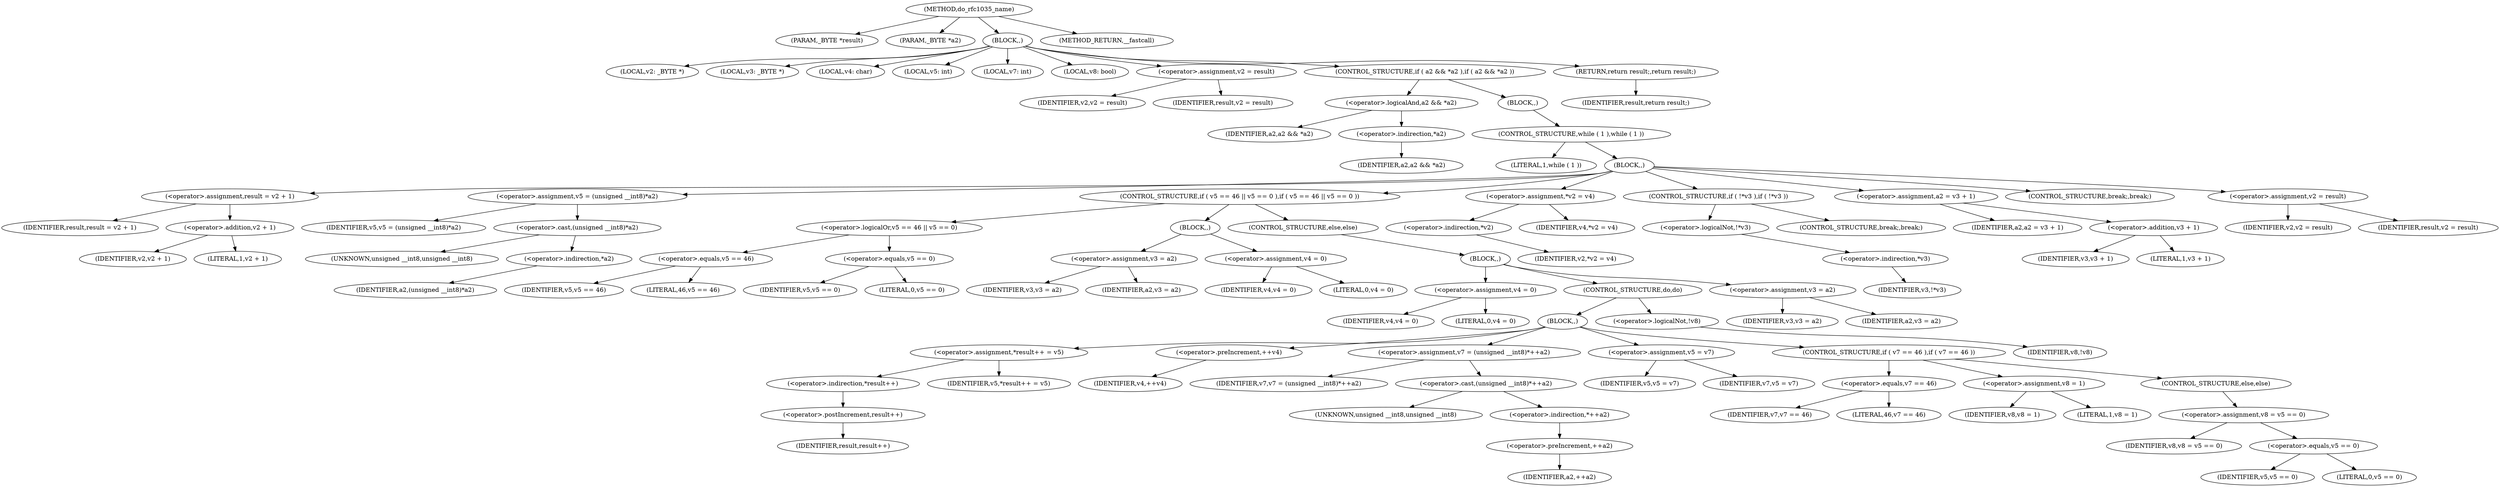 digraph do_rfc1035_name {  
"1000107" [label = "(METHOD,do_rfc1035_name)" ]
"1000108" [label = "(PARAM,_BYTE *result)" ]
"1000109" [label = "(PARAM,_BYTE *a2)" ]
"1000110" [label = "(BLOCK,,)" ]
"1000111" [label = "(LOCAL,v2: _BYTE *)" ]
"1000112" [label = "(LOCAL,v3: _BYTE *)" ]
"1000113" [label = "(LOCAL,v4: char)" ]
"1000114" [label = "(LOCAL,v5: int)" ]
"1000115" [label = "(LOCAL,v7: int)" ]
"1000116" [label = "(LOCAL,v8: bool)" ]
"1000117" [label = "(<operator>.assignment,v2 = result)" ]
"1000118" [label = "(IDENTIFIER,v2,v2 = result)" ]
"1000119" [label = "(IDENTIFIER,result,v2 = result)" ]
"1000120" [label = "(CONTROL_STRUCTURE,if ( a2 && *a2 ),if ( a2 && *a2 ))" ]
"1000121" [label = "(<operator>.logicalAnd,a2 && *a2)" ]
"1000122" [label = "(IDENTIFIER,a2,a2 && *a2)" ]
"1000123" [label = "(<operator>.indirection,*a2)" ]
"1000124" [label = "(IDENTIFIER,a2,a2 && *a2)" ]
"1000125" [label = "(BLOCK,,)" ]
"1000126" [label = "(CONTROL_STRUCTURE,while ( 1 ),while ( 1 ))" ]
"1000127" [label = "(LITERAL,1,while ( 1 ))" ]
"1000128" [label = "(BLOCK,,)" ]
"1000129" [label = "(<operator>.assignment,result = v2 + 1)" ]
"1000130" [label = "(IDENTIFIER,result,result = v2 + 1)" ]
"1000131" [label = "(<operator>.addition,v2 + 1)" ]
"1000132" [label = "(IDENTIFIER,v2,v2 + 1)" ]
"1000133" [label = "(LITERAL,1,v2 + 1)" ]
"1000134" [label = "(<operator>.assignment,v5 = (unsigned __int8)*a2)" ]
"1000135" [label = "(IDENTIFIER,v5,v5 = (unsigned __int8)*a2)" ]
"1000136" [label = "(<operator>.cast,(unsigned __int8)*a2)" ]
"1000137" [label = "(UNKNOWN,unsigned __int8,unsigned __int8)" ]
"1000138" [label = "(<operator>.indirection,*a2)" ]
"1000139" [label = "(IDENTIFIER,a2,(unsigned __int8)*a2)" ]
"1000140" [label = "(CONTROL_STRUCTURE,if ( v5 == 46 || v5 == 0 ),if ( v5 == 46 || v5 == 0 ))" ]
"1000141" [label = "(<operator>.logicalOr,v5 == 46 || v5 == 0)" ]
"1000142" [label = "(<operator>.equals,v5 == 46)" ]
"1000143" [label = "(IDENTIFIER,v5,v5 == 46)" ]
"1000144" [label = "(LITERAL,46,v5 == 46)" ]
"1000145" [label = "(<operator>.equals,v5 == 0)" ]
"1000146" [label = "(IDENTIFIER,v5,v5 == 0)" ]
"1000147" [label = "(LITERAL,0,v5 == 0)" ]
"1000148" [label = "(BLOCK,,)" ]
"1000149" [label = "(<operator>.assignment,v3 = a2)" ]
"1000150" [label = "(IDENTIFIER,v3,v3 = a2)" ]
"1000151" [label = "(IDENTIFIER,a2,v3 = a2)" ]
"1000152" [label = "(<operator>.assignment,v4 = 0)" ]
"1000153" [label = "(IDENTIFIER,v4,v4 = 0)" ]
"1000154" [label = "(LITERAL,0,v4 = 0)" ]
"1000155" [label = "(CONTROL_STRUCTURE,else,else)" ]
"1000156" [label = "(BLOCK,,)" ]
"1000157" [label = "(<operator>.assignment,v4 = 0)" ]
"1000158" [label = "(IDENTIFIER,v4,v4 = 0)" ]
"1000159" [label = "(LITERAL,0,v4 = 0)" ]
"1000160" [label = "(CONTROL_STRUCTURE,do,do)" ]
"1000161" [label = "(BLOCK,,)" ]
"1000162" [label = "(<operator>.assignment,*result++ = v5)" ]
"1000163" [label = "(<operator>.indirection,*result++)" ]
"1000164" [label = "(<operator>.postIncrement,result++)" ]
"1000165" [label = "(IDENTIFIER,result,result++)" ]
"1000166" [label = "(IDENTIFIER,v5,*result++ = v5)" ]
"1000167" [label = "(<operator>.preIncrement,++v4)" ]
"1000168" [label = "(IDENTIFIER,v4,++v4)" ]
"1000169" [label = "(<operator>.assignment,v7 = (unsigned __int8)*++a2)" ]
"1000170" [label = "(IDENTIFIER,v7,v7 = (unsigned __int8)*++a2)" ]
"1000171" [label = "(<operator>.cast,(unsigned __int8)*++a2)" ]
"1000172" [label = "(UNKNOWN,unsigned __int8,unsigned __int8)" ]
"1000173" [label = "(<operator>.indirection,*++a2)" ]
"1000174" [label = "(<operator>.preIncrement,++a2)" ]
"1000175" [label = "(IDENTIFIER,a2,++a2)" ]
"1000176" [label = "(<operator>.assignment,v5 = v7)" ]
"1000177" [label = "(IDENTIFIER,v5,v5 = v7)" ]
"1000178" [label = "(IDENTIFIER,v7,v5 = v7)" ]
"1000179" [label = "(CONTROL_STRUCTURE,if ( v7 == 46 ),if ( v7 == 46 ))" ]
"1000180" [label = "(<operator>.equals,v7 == 46)" ]
"1000181" [label = "(IDENTIFIER,v7,v7 == 46)" ]
"1000182" [label = "(LITERAL,46,v7 == 46)" ]
"1000183" [label = "(<operator>.assignment,v8 = 1)" ]
"1000184" [label = "(IDENTIFIER,v8,v8 = 1)" ]
"1000185" [label = "(LITERAL,1,v8 = 1)" ]
"1000186" [label = "(CONTROL_STRUCTURE,else,else)" ]
"1000187" [label = "(<operator>.assignment,v8 = v5 == 0)" ]
"1000188" [label = "(IDENTIFIER,v8,v8 = v5 == 0)" ]
"1000189" [label = "(<operator>.equals,v5 == 0)" ]
"1000190" [label = "(IDENTIFIER,v5,v5 == 0)" ]
"1000191" [label = "(LITERAL,0,v5 == 0)" ]
"1000192" [label = "(<operator>.logicalNot,!v8)" ]
"1000193" [label = "(IDENTIFIER,v8,!v8)" ]
"1000194" [label = "(<operator>.assignment,v3 = a2)" ]
"1000195" [label = "(IDENTIFIER,v3,v3 = a2)" ]
"1000196" [label = "(IDENTIFIER,a2,v3 = a2)" ]
"1000197" [label = "(<operator>.assignment,*v2 = v4)" ]
"1000198" [label = "(<operator>.indirection,*v2)" ]
"1000199" [label = "(IDENTIFIER,v2,*v2 = v4)" ]
"1000200" [label = "(IDENTIFIER,v4,*v2 = v4)" ]
"1000201" [label = "(CONTROL_STRUCTURE,if ( !*v3 ),if ( !*v3 ))" ]
"1000202" [label = "(<operator>.logicalNot,!*v3)" ]
"1000203" [label = "(<operator>.indirection,*v3)" ]
"1000204" [label = "(IDENTIFIER,v3,!*v3)" ]
"1000205" [label = "(CONTROL_STRUCTURE,break;,break;)" ]
"1000206" [label = "(<operator>.assignment,a2 = v3 + 1)" ]
"1000207" [label = "(IDENTIFIER,a2,a2 = v3 + 1)" ]
"1000208" [label = "(<operator>.addition,v3 + 1)" ]
"1000209" [label = "(IDENTIFIER,v3,v3 + 1)" ]
"1000210" [label = "(LITERAL,1,v3 + 1)" ]
"1000211" [label = "(CONTROL_STRUCTURE,break;,break;)" ]
"1000212" [label = "(<operator>.assignment,v2 = result)" ]
"1000213" [label = "(IDENTIFIER,v2,v2 = result)" ]
"1000214" [label = "(IDENTIFIER,result,v2 = result)" ]
"1000215" [label = "(RETURN,return result;,return result;)" ]
"1000216" [label = "(IDENTIFIER,result,return result;)" ]
"1000217" [label = "(METHOD_RETURN,__fastcall)" ]
  "1000107" -> "1000108" 
  "1000107" -> "1000109" 
  "1000107" -> "1000110" 
  "1000107" -> "1000217" 
  "1000110" -> "1000111" 
  "1000110" -> "1000112" 
  "1000110" -> "1000113" 
  "1000110" -> "1000114" 
  "1000110" -> "1000115" 
  "1000110" -> "1000116" 
  "1000110" -> "1000117" 
  "1000110" -> "1000120" 
  "1000110" -> "1000215" 
  "1000117" -> "1000118" 
  "1000117" -> "1000119" 
  "1000120" -> "1000121" 
  "1000120" -> "1000125" 
  "1000121" -> "1000122" 
  "1000121" -> "1000123" 
  "1000123" -> "1000124" 
  "1000125" -> "1000126" 
  "1000126" -> "1000127" 
  "1000126" -> "1000128" 
  "1000128" -> "1000129" 
  "1000128" -> "1000134" 
  "1000128" -> "1000140" 
  "1000128" -> "1000197" 
  "1000128" -> "1000201" 
  "1000128" -> "1000206" 
  "1000128" -> "1000211" 
  "1000128" -> "1000212" 
  "1000129" -> "1000130" 
  "1000129" -> "1000131" 
  "1000131" -> "1000132" 
  "1000131" -> "1000133" 
  "1000134" -> "1000135" 
  "1000134" -> "1000136" 
  "1000136" -> "1000137" 
  "1000136" -> "1000138" 
  "1000138" -> "1000139" 
  "1000140" -> "1000141" 
  "1000140" -> "1000148" 
  "1000140" -> "1000155" 
  "1000141" -> "1000142" 
  "1000141" -> "1000145" 
  "1000142" -> "1000143" 
  "1000142" -> "1000144" 
  "1000145" -> "1000146" 
  "1000145" -> "1000147" 
  "1000148" -> "1000149" 
  "1000148" -> "1000152" 
  "1000149" -> "1000150" 
  "1000149" -> "1000151" 
  "1000152" -> "1000153" 
  "1000152" -> "1000154" 
  "1000155" -> "1000156" 
  "1000156" -> "1000157" 
  "1000156" -> "1000160" 
  "1000156" -> "1000194" 
  "1000157" -> "1000158" 
  "1000157" -> "1000159" 
  "1000160" -> "1000161" 
  "1000160" -> "1000192" 
  "1000161" -> "1000162" 
  "1000161" -> "1000167" 
  "1000161" -> "1000169" 
  "1000161" -> "1000176" 
  "1000161" -> "1000179" 
  "1000162" -> "1000163" 
  "1000162" -> "1000166" 
  "1000163" -> "1000164" 
  "1000164" -> "1000165" 
  "1000167" -> "1000168" 
  "1000169" -> "1000170" 
  "1000169" -> "1000171" 
  "1000171" -> "1000172" 
  "1000171" -> "1000173" 
  "1000173" -> "1000174" 
  "1000174" -> "1000175" 
  "1000176" -> "1000177" 
  "1000176" -> "1000178" 
  "1000179" -> "1000180" 
  "1000179" -> "1000183" 
  "1000179" -> "1000186" 
  "1000180" -> "1000181" 
  "1000180" -> "1000182" 
  "1000183" -> "1000184" 
  "1000183" -> "1000185" 
  "1000186" -> "1000187" 
  "1000187" -> "1000188" 
  "1000187" -> "1000189" 
  "1000189" -> "1000190" 
  "1000189" -> "1000191" 
  "1000192" -> "1000193" 
  "1000194" -> "1000195" 
  "1000194" -> "1000196" 
  "1000197" -> "1000198" 
  "1000197" -> "1000200" 
  "1000198" -> "1000199" 
  "1000201" -> "1000202" 
  "1000201" -> "1000205" 
  "1000202" -> "1000203" 
  "1000203" -> "1000204" 
  "1000206" -> "1000207" 
  "1000206" -> "1000208" 
  "1000208" -> "1000209" 
  "1000208" -> "1000210" 
  "1000212" -> "1000213" 
  "1000212" -> "1000214" 
  "1000215" -> "1000216" 
}
